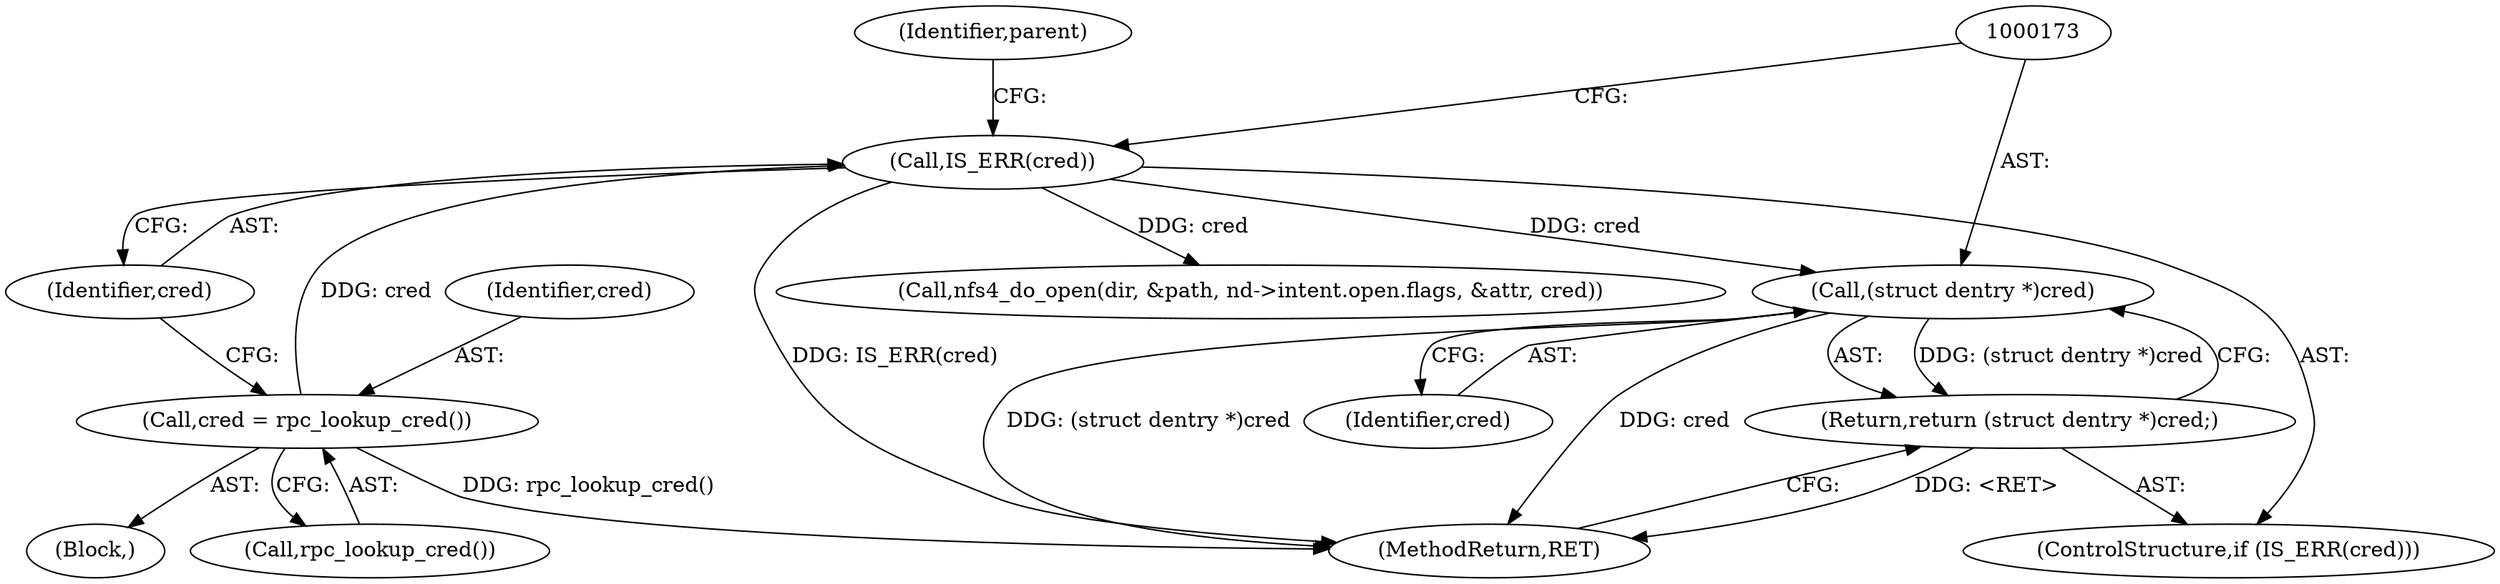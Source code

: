 digraph "0_linux_dc0b027dfadfcb8a5504f7d8052754bf8d501ab9_5@pointer" {
"1000172" [label="(Call,(struct dentry *)cred)"];
"1000169" [label="(Call,IS_ERR(cred))"];
"1000165" [label="(Call,cred = rpc_lookup_cred())"];
"1000171" [label="(Return,return (struct dentry *)cred;)"];
"1000176" [label="(Identifier,parent)"];
"1000172" [label="(Call,(struct dentry *)cred)"];
"1000171" [label="(Return,return (struct dentry *)cred;)"];
"1000256" [label="(MethodReturn,RET)"];
"1000184" [label="(Call,nfs4_do_open(dir, &path, nd->intent.open.flags, &attr, cred))"];
"1000166" [label="(Identifier,cred)"];
"1000105" [label="(Block,)"];
"1000168" [label="(ControlStructure,if (IS_ERR(cred)))"];
"1000174" [label="(Identifier,cred)"];
"1000169" [label="(Call,IS_ERR(cred))"];
"1000165" [label="(Call,cred = rpc_lookup_cred())"];
"1000167" [label="(Call,rpc_lookup_cred())"];
"1000170" [label="(Identifier,cred)"];
"1000172" -> "1000171"  [label="AST: "];
"1000172" -> "1000174"  [label="CFG: "];
"1000173" -> "1000172"  [label="AST: "];
"1000174" -> "1000172"  [label="AST: "];
"1000171" -> "1000172"  [label="CFG: "];
"1000172" -> "1000256"  [label="DDG: (struct dentry *)cred"];
"1000172" -> "1000256"  [label="DDG: cred"];
"1000172" -> "1000171"  [label="DDG: (struct dentry *)cred"];
"1000169" -> "1000172"  [label="DDG: cred"];
"1000169" -> "1000168"  [label="AST: "];
"1000169" -> "1000170"  [label="CFG: "];
"1000170" -> "1000169"  [label="AST: "];
"1000173" -> "1000169"  [label="CFG: "];
"1000176" -> "1000169"  [label="CFG: "];
"1000169" -> "1000256"  [label="DDG: IS_ERR(cred)"];
"1000165" -> "1000169"  [label="DDG: cred"];
"1000169" -> "1000184"  [label="DDG: cred"];
"1000165" -> "1000105"  [label="AST: "];
"1000165" -> "1000167"  [label="CFG: "];
"1000166" -> "1000165"  [label="AST: "];
"1000167" -> "1000165"  [label="AST: "];
"1000170" -> "1000165"  [label="CFG: "];
"1000165" -> "1000256"  [label="DDG: rpc_lookup_cred()"];
"1000171" -> "1000168"  [label="AST: "];
"1000256" -> "1000171"  [label="CFG: "];
"1000171" -> "1000256"  [label="DDG: <RET>"];
}
